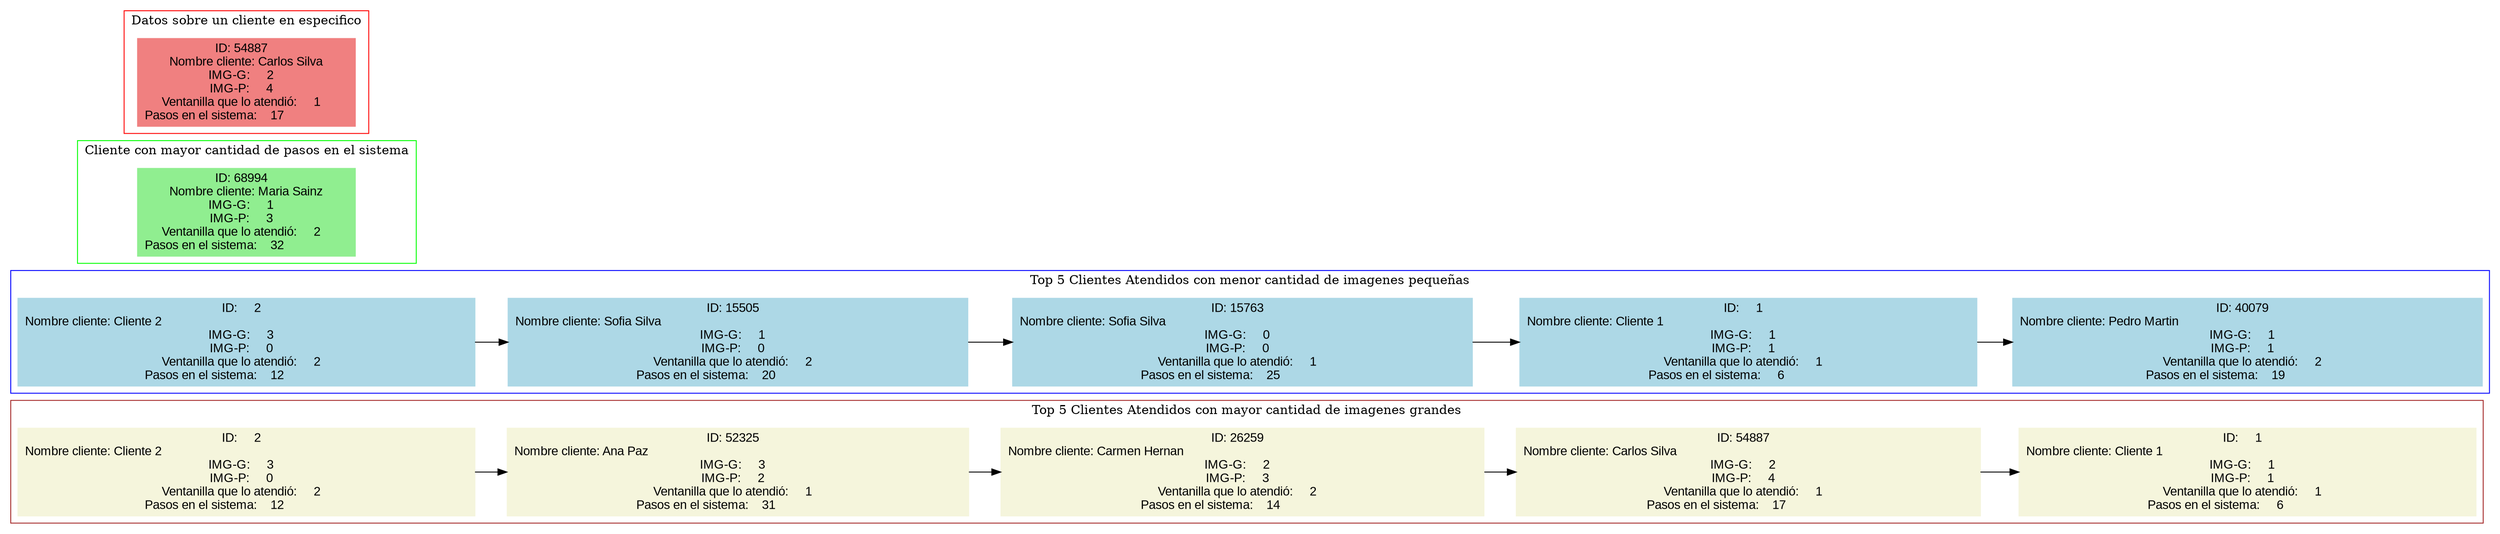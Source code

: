  digraph G {
 subgraph cluster_0 {
 label ="Top 5 Clientes Atendidos con mayor cantidad de imagenes grandes"
 color=brown
 node [shape = box, fontname = "Arial", style = filled, color = "beige"]
 "Nodo    0"[label = "ID:     2   \nNombre cliente: Cliente 2                                                                                           \nIMG-G:     3   \nIMG-P:     0   \nVentanilla que lo atendió:     2   \nPasos en el sistema:    12                   "]
 "Nodo    1"[label = "ID: 52325   \nNombre cliente: Ana Paz                                                                                             \nIMG-G:     3   \nIMG-P:     2   \nVentanilla que lo atendió:     1   \nPasos en el sistema:    31                   "]
 "Nodo    0" -> "Nodo    1";
 "Nodo    2"[label = "ID: 26259   \nNombre cliente: Carmen Hernan                                                                                       \nIMG-G:     2   \nIMG-P:     3   \nVentanilla que lo atendió:     2   \nPasos en el sistema:    14                   "]
 "Nodo    1" -> "Nodo    2";
 "Nodo    3"[label = "ID: 54887   \nNombre cliente: Carlos Silva                                                                                        \nIMG-G:     2   \nIMG-P:     4   \nVentanilla que lo atendió:     1   \nPasos en el sistema:    17                   "]
 "Nodo    2" -> "Nodo    3";
 "Nodo    4"[label = "ID:     1   \nNombre cliente: Cliente 1                                                                                           \nIMG-G:     1   \nIMG-P:     1   \nVentanilla que lo atendió:     1   \nPasos en el sistema:     6                   "]
 "Nodo    3" -> "Nodo    4";
 }
 subgraph cluster_1 {
 label ="Top 5 Clientes Atendidos con menor cantidad de imagenes pequeñas"
 color=blue
 node [shape = box, fontname = "Arial", style = filled, color = "lightblue"]
 "Nodo    5"[label = "ID:     2   \nNombre cliente: Cliente 2                                                                                           \nIMG-G:     3   \nIMG-P:     0   \nVentanilla que lo atendió:     2   \nPasos en el sistema:    12                   "]
 "Nodo    6"[label = "ID: 15505   \nNombre cliente: Sofia Silva                                                                                         \nIMG-G:     1   \nIMG-P:     0   \nVentanilla que lo atendió:     2   \nPasos en el sistema:    20                   "]
 "Nodo    5" -> "Nodo    6";
 "Nodo    7"[label = "ID: 15763   \nNombre cliente: Sofia Silva                                                                                         \nIMG-G:     0   \nIMG-P:     0   \nVentanilla que lo atendió:     1   \nPasos en el sistema:    25                   "]
 "Nodo    6" -> "Nodo    7";
 "Nodo    8"[label = "ID:     1   \nNombre cliente: Cliente 1                                                                                           \nIMG-G:     1   \nIMG-P:     1   \nVentanilla que lo atendió:     1   \nPasos en el sistema:     6                   "]
 "Nodo    7" -> "Nodo    8";
 "Nodo    9"[label = "ID: 40079   \nNombre cliente: Pedro Martin                                                                                        \nIMG-G:     1   \nIMG-P:     1   \nVentanilla que lo atendió:     2   \nPasos en el sistema:    19                   "]
 "Nodo    8" -> "Nodo    9";
 }
 subgraph cluster_2 {
 label ="Cliente con mayor cantidad de pasos en el sistema"
 color=green
 node [shape = box, fontname = "Arial", style = filled, color = "lightgreen"]
 "Nodo   10"[label = "ID: 68994   \nNombre cliente: Maria Sainz\nIMG-G:     1   \nIMG-P:     3   \nVentanilla que lo atendió:     2   \nPasos en el sistema:    32                   "]
 }
 subgraph cluster_3 {
 label ="Datos sobre un cliente en especifico"
 color=red
 node [shape = box, fontname = "Arial", style = filled, color = "lightcoral"]
 "Nodo   11"[label = "ID: 54887   \nNombre cliente: Carlos Silva\nIMG-G:     2   \nIMG-P:     4   \nVentanilla que lo atendió:     1   \nPasos en el sistema:    17                   "]
 }
 rankdir=LR
 }
